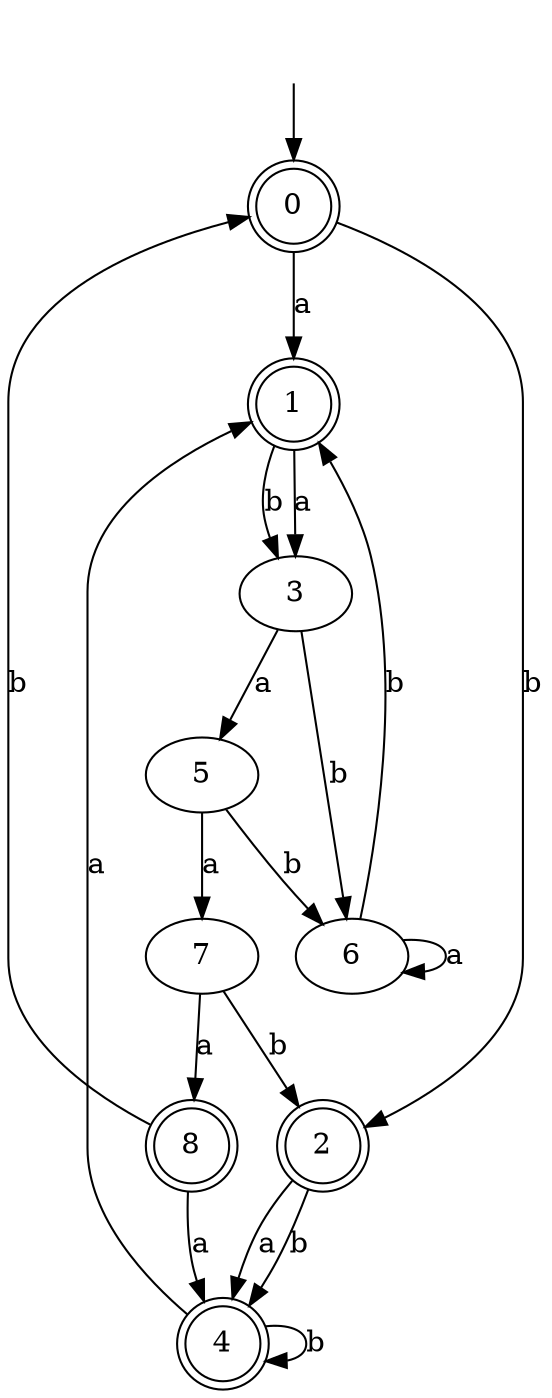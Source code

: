 digraph RandomDFA {
  __start0 [label="", shape=none];
  __start0 -> 0 [label=""];
  0 [shape=circle] [shape=doublecircle]
  0 -> 1 [label="a"]
  0 -> 2 [label="b"]
  1 [shape=doublecircle]
  1 -> 3 [label="a"]
  1 -> 3 [label="b"]
  2 [shape=doublecircle]
  2 -> 4 [label="a"]
  2 -> 4 [label="b"]
  3
  3 -> 5 [label="a"]
  3 -> 6 [label="b"]
  4 [shape=doublecircle]
  4 -> 1 [label="a"]
  4 -> 4 [label="b"]
  5
  5 -> 7 [label="a"]
  5 -> 6 [label="b"]
  6
  6 -> 6 [label="a"]
  6 -> 1 [label="b"]
  7
  7 -> 8 [label="a"]
  7 -> 2 [label="b"]
  8 [shape=doublecircle]
  8 -> 4 [label="a"]
  8 -> 0 [label="b"]
}
